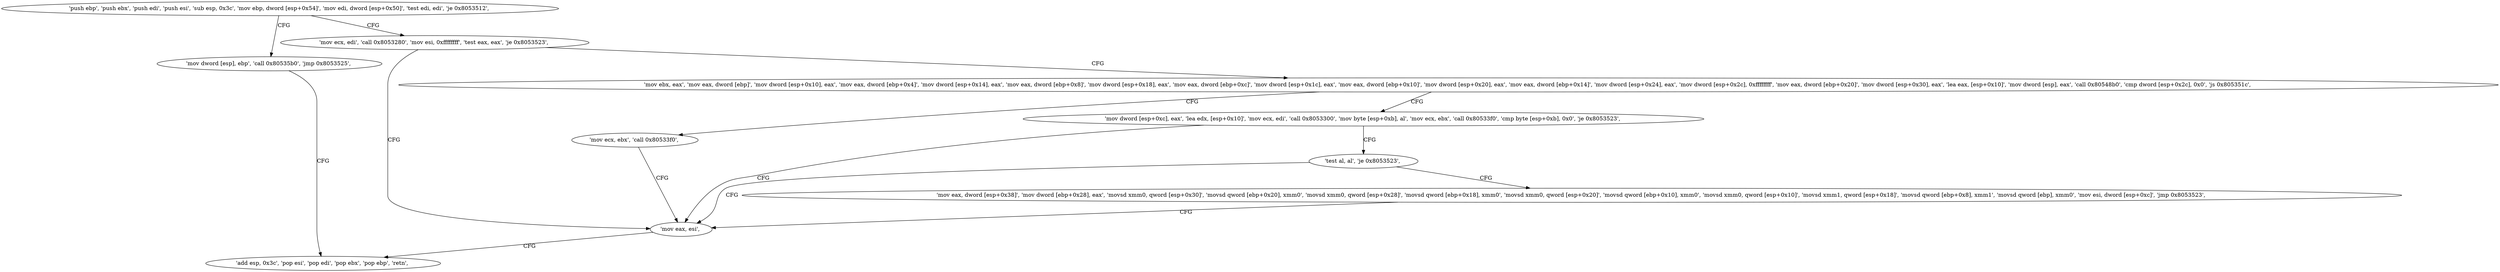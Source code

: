 digraph "func" {
"134558768" [label = "'push ebp', 'push ebx', 'push edi', 'push esi', 'sub esp, 0x3c', 'mov ebp, dword [esp+0x54]', 'mov edi, dword [esp+0x50]', 'test edi, edi', 'je 0x8053512', " ]
"134558994" [label = "'mov dword [esp], ebp', 'call 0x80535b0', 'jmp 0x8053525', " ]
"134558791" [label = "'mov ecx, edi', 'call 0x8053280', 'mov esi, 0xffffffff', 'test eax, eax', 'je 0x8053523', " ]
"134559013" [label = "'add esp, 0x3c', 'pop esi', 'pop edi', 'pop ebx', 'pop ebp', 'retn', " ]
"134559011" [label = "'mov eax, esi', " ]
"134558811" [label = "'mov ebx, eax', 'mov eax, dword [ebp]', 'mov dword [esp+0x10], eax', 'mov eax, dword [ebp+0x4]', 'mov dword [esp+0x14], eax', 'mov eax, dword [ebp+0x8]', 'mov dword [esp+0x18], eax', 'mov eax, dword [ebp+0xc]', 'mov dword [esp+0x1c], eax', 'mov eax, dword [ebp+0x10]', 'mov dword [esp+0x20], eax', 'mov eax, dword [ebp+0x14]', 'mov dword [esp+0x24], eax', 'mov dword [esp+0x2c], 0xffffffff', 'mov eax, dword [ebp+0x20]', 'mov dword [esp+0x30], eax', 'lea eax, [esp+0x10]', 'mov dword [esp], eax', 'call 0x80548b0', 'cmp dword [esp+0x2c], 0x0', 'js 0x805351c', " ]
"134559004" [label = "'mov ecx, ebx', 'call 0x80533f0', " ]
"134558889" [label = "'mov dword [esp+0xc], eax', 'lea edx, [esp+0x10]', 'mov ecx, edi', 'call 0x8053300', 'mov byte [esp+0xb], al', 'mov ecx, ebx', 'call 0x80533f0', 'cmp byte [esp+0xb], 0x0', 'je 0x8053523', " ]
"134558922" [label = "'test al, al', 'je 0x8053523', " ]
"134558926" [label = "'mov eax, dword [esp+0x38]', 'mov dword [ebp+0x28], eax', 'movsd xmm0, qword [esp+0x30]', 'movsd qword [ebp+0x20], xmm0', 'movsd xmm0, qword [esp+0x28]', 'movsd qword [ebp+0x18], xmm0', 'movsd xmm0, qword [esp+0x20]', 'movsd qword [ebp+0x10], xmm0', 'movsd xmm0, qword [esp+0x10]', 'movsd xmm1, qword [esp+0x18]', 'movsd qword [ebp+0x8], xmm1', 'movsd qword [ebp], xmm0', 'mov esi, dword [esp+0xc]', 'jmp 0x8053523', " ]
"134558768" -> "134558994" [ label = "CFG" ]
"134558768" -> "134558791" [ label = "CFG" ]
"134558994" -> "134559013" [ label = "CFG" ]
"134558791" -> "134559011" [ label = "CFG" ]
"134558791" -> "134558811" [ label = "CFG" ]
"134559011" -> "134559013" [ label = "CFG" ]
"134558811" -> "134559004" [ label = "CFG" ]
"134558811" -> "134558889" [ label = "CFG" ]
"134559004" -> "134559011" [ label = "CFG" ]
"134558889" -> "134559011" [ label = "CFG" ]
"134558889" -> "134558922" [ label = "CFG" ]
"134558922" -> "134559011" [ label = "CFG" ]
"134558922" -> "134558926" [ label = "CFG" ]
"134558926" -> "134559011" [ label = "CFG" ]
}
